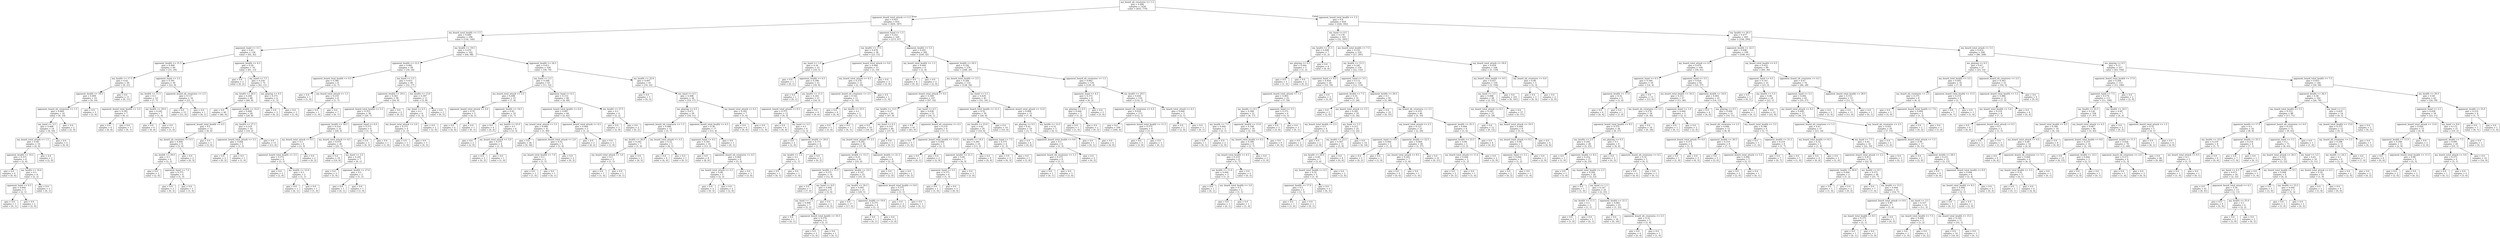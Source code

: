 digraph Tree {
node [shape=box] ;
0 [label="my_board_nb_creatures <= 1.5\ngini = 0.496\nsamples = 1434\nvalue = [655, 779]"] ;
1 [label="opponent_board_total_attack <= 5.5\ngini = 0.423\nsamples = 616\nvalue = [429, 187]"] ;
0 -> 1 [labeldistance=2.5, labelangle=45, headlabel="True"] ;
2 [label="my_board_total_health <= 1.5\ngini = 0.499\nsamples = 296\nvalue = [156, 140]"] ;
1 -> 2 ;
3 [label="opponent_hand <= 3.5\ngini = 0.43\nsamples = 134\nvalue = [92, 42]"] ;
2 -> 3 ;
4 [label="opponent_health <= 21.5\ngini = 0.499\nsamples = 60\nvalue = [31, 29]"] ;
3 -> 4 ;
5 [label="my_health <= 17.5\ngini = 0.42\nsamples = 30\nvalue = [9, 21]"] ;
4 -> 5 ;
6 [label="opponent_health <= 18.5\ngini = 0.499\nsamples = 19\nvalue = [9, 10]"] ;
5 -> 6 ;
7 [label="opponent_board_nb_creatures <= 1.5\ngini = 0.469\nsamples = 16\nvalue = [6, 10]"] ;
6 -> 7 ;
8 [label="my_hand <= 3.5\ngini = 0.408\nsamples = 14\nvalue = [4, 10]"] ;
7 -> 8 ;
9 [label="my_board_total_attack <= 1.5\ngini = 0.48\nsamples = 10\nvalue = [4, 6]"] ;
8 -> 9 ;
10 [label="opponent_health <= 10.5\ngini = 0.375\nsamples = 8\nvalue = [2, 6]"] ;
9 -> 10 ;
11 [label="gini = 0.0\nsamples = 4\nvalue = [0, 4]"] ;
10 -> 11 ;
12 [label="my_health <= 16.0\ngini = 0.5\nsamples = 4\nvalue = [2, 2]"] ;
10 -> 12 ;
13 [label="opponent_hand <= 0.5\ngini = 0.444\nsamples = 3\nvalue = [2, 1]"] ;
12 -> 13 ;
14 [label="gini = 0.0\nsamples = 1\nvalue = [0, 1]"] ;
13 -> 14 ;
15 [label="gini = 0.0\nsamples = 2\nvalue = [2, 0]"] ;
13 -> 15 ;
16 [label="gini = 0.0\nsamples = 1\nvalue = [0, 1]"] ;
12 -> 16 ;
17 [label="gini = 0.0\nsamples = 2\nvalue = [2, 0]"] ;
9 -> 17 ;
18 [label="gini = 0.0\nsamples = 4\nvalue = [0, 4]"] ;
8 -> 18 ;
19 [label="gini = 0.0\nsamples = 2\nvalue = [2, 0]"] ;
7 -> 19 ;
20 [label="gini = 0.0\nsamples = 3\nvalue = [3, 0]"] ;
6 -> 20 ;
21 [label="gini = 0.0\nsamples = 11\nvalue = [0, 11]"] ;
5 -> 21 ;
22 [label="opponent_hand <= 2.5\ngini = 0.391\nsamples = 30\nvalue = [22, 8]"] ;
4 -> 22 ;
23 [label="my_health <= 11.5\ngini = 0.5\nsamples = 14\nvalue = [7, 7]"] ;
22 -> 23 ;
24 [label="opponent_board_total_health <= 3.5\ngini = 0.245\nsamples = 7\nvalue = [6, 1]"] ;
23 -> 24 ;
25 [label="gini = 0.0\nsamples = 6\nvalue = [6, 0]"] ;
24 -> 25 ;
26 [label="gini = 0.0\nsamples = 1\nvalue = [0, 1]"] ;
24 -> 26 ;
27 [label="my_health <= 29.0\ngini = 0.245\nsamples = 7\nvalue = [1, 6]"] ;
23 -> 27 ;
28 [label="gini = 0.0\nsamples = 6\nvalue = [0, 6]"] ;
27 -> 28 ;
29 [label="gini = 0.0\nsamples = 1\nvalue = [1, 0]"] ;
27 -> 29 ;
30 [label="opponent_board_nb_creatures <= 2.5\ngini = 0.117\nsamples = 16\nvalue = [15, 1]"] ;
22 -> 30 ;
31 [label="gini = 0.0\nsamples = 15\nvalue = [15, 0]"] ;
30 -> 31 ;
32 [label="gini = 0.0\nsamples = 1\nvalue = [0, 1]"] ;
30 -> 32 ;
33 [label="opponent_health <= 4.5\ngini = 0.29\nsamples = 74\nvalue = [61, 13]"] ;
3 -> 33 ;
34 [label="gini = 0.0\nsamples = 2\nvalue = [0, 2]"] ;
33 -> 34 ;
35 [label="my_hand <= 7.5\ngini = 0.259\nsamples = 72\nvalue = [61, 11]"] ;
33 -> 35 ;
36 [label="my_health <= 26.5\ngini = 0.208\nsamples = 68\nvalue = [60, 8]"] ;
35 -> 36 ;
37 [label="gini = 0.0\nsamples = 40\nvalue = [40, 0]"] ;
36 -> 37 ;
38 [label="opponent_health <= 22.0\ngini = 0.408\nsamples = 28\nvalue = [20, 8]"] ;
36 -> 38 ;
39 [label="opponent_board_total_health <= 4.5\ngini = 0.5\nsamples = 12\nvalue = [6, 6]"] ;
38 -> 39 ;
40 [label="my_board_nb_creatures <= 0.5\ngini = 0.444\nsamples = 9\nvalue = [3, 6]"] ;
39 -> 40 ;
41 [label="my_health <= 29.0\ngini = 0.5\nsamples = 6\nvalue = [3, 3]"] ;
40 -> 41 ;
42 [label="gini = 0.0\nsamples = 2\nvalue = [2, 0]"] ;
41 -> 42 ;
43 [label="opponent_hand <= 7.5\ngini = 0.375\nsamples = 4\nvalue = [1, 3]"] ;
41 -> 43 ;
44 [label="gini = 0.0\nsamples = 3\nvalue = [0, 3]"] ;
43 -> 44 ;
45 [label="gini = 0.0\nsamples = 1\nvalue = [1, 0]"] ;
43 -> 45 ;
46 [label="gini = 0.0\nsamples = 3\nvalue = [0, 3]"] ;
40 -> 46 ;
47 [label="gini = 0.0\nsamples = 3\nvalue = [3, 0]"] ;
39 -> 47 ;
48 [label="my_health <= 27.5\ngini = 0.219\nsamples = 16\nvalue = [14, 2]"] ;
38 -> 48 ;
49 [label="opponent_board_total_attack <= 3.5\ngini = 0.444\nsamples = 3\nvalue = [1, 2]"] ;
48 -> 49 ;
50 [label="gini = 0.0\nsamples = 2\nvalue = [0, 2]"] ;
49 -> 50 ;
51 [label="gini = 0.0\nsamples = 1\nvalue = [1, 0]"] ;
49 -> 51 ;
52 [label="gini = 0.0\nsamples = 13\nvalue = [13, 0]"] ;
48 -> 52 ;
53 [label="me_playing <= 0.5\ngini = 0.375\nsamples = 4\nvalue = [1, 3]"] ;
35 -> 53 ;
54 [label="gini = 0.0\nsamples = 3\nvalue = [0, 3]"] ;
53 -> 54 ;
55 [label="gini = 0.0\nsamples = 1\nvalue = [1, 0]"] ;
53 -> 55 ;
56 [label="my_health <= 19.5\ngini = 0.478\nsamples = 162\nvalue = [64, 98]"] ;
2 -> 56 ;
57 [label="opponent_health <= 12.5\ngini = 0.485\nsamples = 58\nvalue = [34, 24]"] ;
56 -> 57 ;
58 [label="opponent_board_total_health <= 0.5\ngini = 0.346\nsamples = 9\nvalue = [2, 7]"] ;
57 -> 58 ;
59 [label="gini = 0.0\nsamples = 1\nvalue = [1, 0]"] ;
58 -> 59 ;
60 [label="my_board_total_attack <= 1.5\ngini = 0.219\nsamples = 8\nvalue = [1, 7]"] ;
58 -> 60 ;
61 [label="gini = 0.0\nsamples = 1\nvalue = [1, 0]"] ;
60 -> 61 ;
62 [label="gini = 0.0\nsamples = 7\nvalue = [0, 7]"] ;
60 -> 62 ;
63 [label="my_hand <= 5.5\ngini = 0.453\nsamples = 49\nvalue = [32, 17]"] ;
57 -> 63 ;
64 [label="opponent_health <= 29.5\ngini = 0.361\nsamples = 38\nvalue = [29, 9]"] ;
63 -> 64 ;
65 [label="opponent_board_total_health <= 5.5\ngini = 0.313\nsamples = 36\nvalue = [29, 7]"] ;
64 -> 65 ;
66 [label="opponent_health <= 18.5\ngini = 0.219\nsamples = 32\nvalue = [28, 4]"] ;
65 -> 66 ;
67 [label="my_board_total_attack <= 4.5\ngini = 0.5\nsamples = 6\nvalue = [3, 3]"] ;
66 -> 67 ;
68 [label="opponent_board_total_health <= 2.5\ngini = 0.375\nsamples = 4\nvalue = [3, 1]"] ;
67 -> 68 ;
69 [label="gini = 0.0\nsamples = 2\nvalue = [2, 0]"] ;
68 -> 69 ;
70 [label="my_health <= 12.0\ngini = 0.5\nsamples = 2\nvalue = [1, 1]"] ;
68 -> 70 ;
71 [label="gini = 0.0\nsamples = 1\nvalue = [0, 1]"] ;
70 -> 71 ;
72 [label="gini = 0.0\nsamples = 1\nvalue = [1, 0]"] ;
70 -> 72 ;
73 [label="gini = 0.0\nsamples = 2\nvalue = [0, 2]"] ;
67 -> 73 ;
74 [label="my_board_total_attack <= 4.5\ngini = 0.074\nsamples = 26\nvalue = [25, 1]"] ;
66 -> 74 ;
75 [label="gini = 0.0\nsamples = 19\nvalue = [19, 0]"] ;
74 -> 75 ;
76 [label="my_hand <= 3.5\ngini = 0.245\nsamples = 7\nvalue = [6, 1]"] ;
74 -> 76 ;
77 [label="gini = 0.0\nsamples = 5\nvalue = [5, 0]"] ;
76 -> 77 ;
78 [label="opponent_health <= 27.0\ngini = 0.5\nsamples = 2\nvalue = [1, 1]"] ;
76 -> 78 ;
79 [label="gini = 0.0\nsamples = 1\nvalue = [0, 1]"] ;
78 -> 79 ;
80 [label="gini = 0.0\nsamples = 1\nvalue = [1, 0]"] ;
78 -> 80 ;
81 [label="opponent_hand <= 6.0\ngini = 0.375\nsamples = 4\nvalue = [1, 3]"] ;
65 -> 81 ;
82 [label="gini = 0.0\nsamples = 3\nvalue = [0, 3]"] ;
81 -> 82 ;
83 [label="gini = 0.0\nsamples = 1\nvalue = [1, 0]"] ;
81 -> 83 ;
84 [label="gini = 0.0\nsamples = 2\nvalue = [0, 2]"] ;
64 -> 84 ;
85 [label="my_health <= 13.0\ngini = 0.397\nsamples = 11\nvalue = [3, 8]"] ;
63 -> 85 ;
86 [label="my_hand <= 6.5\ngini = 0.5\nsamples = 6\nvalue = [3, 3]"] ;
85 -> 86 ;
87 [label="my_board_total_attack <= 2.0\ngini = 0.375\nsamples = 4\nvalue = [1, 3]"] ;
86 -> 87 ;
88 [label="gini = 0.0\nsamples = 1\nvalue = [1, 0]"] ;
87 -> 88 ;
89 [label="gini = 0.0\nsamples = 3\nvalue = [0, 3]"] ;
87 -> 89 ;
90 [label="gini = 0.0\nsamples = 2\nvalue = [2, 0]"] ;
86 -> 90 ;
91 [label="gini = 0.0\nsamples = 5\nvalue = [0, 5]"] ;
85 -> 91 ;
92 [label="opponent_health <= 24.5\ngini = 0.411\nsamples = 104\nvalue = [30, 74]"] ;
56 -> 92 ;
93 [label="my_hand <= 2.5\ngini = 0.288\nsamples = 63\nvalue = [11, 52]"] ;
92 -> 93 ;
94 [label="my_board_total_attack <= 2.5\ngini = 0.498\nsamples = 15\nvalue = [7, 8]"] ;
93 -> 94 ;
95 [label="opponent_board_total_attack <= 4.0\ngini = 0.32\nsamples = 5\nvalue = [4, 1]"] ;
94 -> 95 ;
96 [label="gini = 0.0\nsamples = 4\nvalue = [4, 0]"] ;
95 -> 96 ;
97 [label="gini = 0.0\nsamples = 1\nvalue = [0, 1]"] ;
95 -> 97 ;
98 [label="opponent_health <= 14.5\ngini = 0.42\nsamples = 10\nvalue = [3, 7]"] ;
94 -> 98 ;
99 [label="gini = 0.0\nsamples = 4\nvalue = [0, 4]"] ;
98 -> 99 ;
100 [label="my_health <= 25.0\ngini = 0.5\nsamples = 6\nvalue = [3, 3]"] ;
98 -> 100 ;
101 [label="gini = 0.0\nsamples = 2\nvalue = [2, 0]"] ;
100 -> 101 ;
102 [label="my_board_total_attack <= 5.0\ngini = 0.375\nsamples = 4\nvalue = [1, 3]"] ;
100 -> 102 ;
103 [label="gini = 0.0\nsamples = 3\nvalue = [0, 3]"] ;
102 -> 103 ;
104 [label="gini = 0.0\nsamples = 1\nvalue = [1, 0]"] ;
102 -> 104 ;
105 [label="opponent_hand <= 6.5\ngini = 0.153\nsamples = 48\nvalue = [4, 44]"] ;
93 -> 105 ;
106 [label="opponent_board_total_health <= 6.0\ngini = 0.087\nsamples = 44\nvalue = [2, 42]"] ;
105 -> 106 ;
107 [label="my_board_total_attack <= 5.5\ngini = 0.048\nsamples = 41\nvalue = [1, 40]"] ;
106 -> 107 ;
108 [label="gini = 0.0\nsamples = 36\nvalue = [0, 36]"] ;
107 -> 108 ;
109 [label="opponent_board_total_attack <= 2.0\ngini = 0.32\nsamples = 5\nvalue = [1, 4]"] ;
107 -> 109 ;
110 [label="my_board_total_health <= 7.0\ngini = 0.5\nsamples = 2\nvalue = [1, 1]"] ;
109 -> 110 ;
111 [label="gini = 0.0\nsamples = 1\nvalue = [1, 0]"] ;
110 -> 111 ;
112 [label="gini = 0.0\nsamples = 1\nvalue = [0, 1]"] ;
110 -> 112 ;
113 [label="gini = 0.0\nsamples = 3\nvalue = [0, 3]"] ;
109 -> 113 ;
114 [label="opponent_board_total_attack <= 4.5\ngini = 0.444\nsamples = 3\nvalue = [1, 2]"] ;
106 -> 114 ;
115 [label="gini = 0.0\nsamples = 2\nvalue = [0, 2]"] ;
114 -> 115 ;
116 [label="gini = 0.0\nsamples = 1\nvalue = [1, 0]"] ;
114 -> 116 ;
117 [label="my_health <= 27.5\ngini = 0.5\nsamples = 4\nvalue = [2, 2]"] ;
105 -> 117 ;
118 [label="gini = 0.0\nsamples = 2\nvalue = [2, 0]"] ;
117 -> 118 ;
119 [label="gini = 0.0\nsamples = 2\nvalue = [0, 2]"] ;
117 -> 119 ;
120 [label="my_health <= 22.0\ngini = 0.497\nsamples = 41\nvalue = [19, 22]"] ;
92 -> 120 ;
121 [label="gini = 0.0\nsamples = 5\nvalue = [0, 5]"] ;
120 -> 121 ;
122 [label="my_hand <= 6.5\ngini = 0.498\nsamples = 36\nvalue = [19, 17]"] ;
120 -> 122 ;
123 [label="me_playing <= 0.5\ngini = 0.471\nsamples = 29\nvalue = [18, 11]"] ;
122 -> 123 ;
124 [label="opponent_board_nb_creatures <= 1.5\ngini = 0.486\nsamples = 12\nvalue = [5, 7]"] ;
123 -> 124 ;
125 [label="my_health <= 26.0\ngini = 0.245\nsamples = 7\nvalue = [1, 6]"] ;
124 -> 125 ;
126 [label="my_board_total_attack <= 5.0\ngini = 0.5\nsamples = 2\nvalue = [1, 1]"] ;
125 -> 126 ;
127 [label="gini = 0.0\nsamples = 1\nvalue = [1, 0]"] ;
126 -> 127 ;
128 [label="gini = 0.0\nsamples = 1\nvalue = [0, 1]"] ;
126 -> 128 ;
129 [label="gini = 0.0\nsamples = 5\nvalue = [0, 5]"] ;
125 -> 129 ;
130 [label="my_board_total_attack <= 3.5\ngini = 0.32\nsamples = 5\nvalue = [4, 1]"] ;
124 -> 130 ;
131 [label="gini = 0.0\nsamples = 4\nvalue = [4, 0]"] ;
130 -> 131 ;
132 [label="gini = 0.0\nsamples = 1\nvalue = [0, 1]"] ;
130 -> 132 ;
133 [label="opponent_board_total_health <= 6.5\ngini = 0.36\nsamples = 17\nvalue = [13, 4]"] ;
123 -> 133 ;
134 [label="opponent_hand <= 4.5\ngini = 0.305\nsamples = 16\nvalue = [13, 3]"] ;
133 -> 134 ;
135 [label="gini = 0.0\nsamples = 8\nvalue = [8, 0]"] ;
134 -> 135 ;
136 [label="opponent_board_nb_creatures <= 0.5\ngini = 0.469\nsamples = 8\nvalue = [5, 3]"] ;
134 -> 136 ;
137 [label="my_board_total_attack <= 3.5\ngini = 0.48\nsamples = 5\nvalue = [2, 3]"] ;
136 -> 137 ;
138 [label="gini = 0.0\nsamples = 3\nvalue = [0, 3]"] ;
137 -> 138 ;
139 [label="gini = 0.0\nsamples = 2\nvalue = [2, 0]"] ;
137 -> 139 ;
140 [label="gini = 0.0\nsamples = 3\nvalue = [3, 0]"] ;
136 -> 140 ;
141 [label="gini = 0.0\nsamples = 1\nvalue = [0, 1]"] ;
133 -> 141 ;
142 [label="my_board_total_attack <= 6.5\ngini = 0.245\nsamples = 7\nvalue = [1, 6]"] ;
122 -> 142 ;
143 [label="gini = 0.0\nsamples = 6\nvalue = [0, 6]"] ;
142 -> 143 ;
144 [label="gini = 0.0\nsamples = 1\nvalue = [1, 0]"] ;
142 -> 144 ;
145 [label="opponent_hand <= 1.5\ngini = 0.251\nsamples = 320\nvalue = [273, 47]"] ;
1 -> 145 ;
146 [label="my_health <= 17.5\ngini = 0.478\nsamples = 38\nvalue = [23, 15]"] ;
145 -> 146 ;
147 [label="my_hand <= 1.0\ngini = 0.34\nsamples = 23\nvalue = [18, 5]"] ;
146 -> 147 ;
148 [label="gini = 0.0\nsamples = 1\nvalue = [0, 1]"] ;
147 -> 148 ;
149 [label="opponent_health <= 6.5\ngini = 0.298\nsamples = 22\nvalue = [18, 4]"] ;
147 -> 149 ;
150 [label="gini = 0.0\nsamples = 1\nvalue = [0, 1]"] ;
149 -> 150 ;
151 [label="my_health <= 11.5\ngini = 0.245\nsamples = 21\nvalue = [18, 3]"] ;
149 -> 151 ;
152 [label="opponent_board_total_attack <= 9.5\ngini = 0.375\nsamples = 12\nvalue = [9, 3]"] ;
151 -> 152 ;
153 [label="gini = 0.0\nsamples = 6\nvalue = [6, 0]"] ;
152 -> 153 ;
154 [label="my_hand <= 3.5\ngini = 0.5\nsamples = 6\nvalue = [3, 3]"] ;
152 -> 154 ;
155 [label="gini = 0.0\nsamples = 2\nvalue = [2, 0]"] ;
154 -> 155 ;
156 [label="opponent_health <= 20.0\ngini = 0.375\nsamples = 4\nvalue = [1, 3]"] ;
154 -> 156 ;
157 [label="my_health <= 1.5\ngini = 0.5\nsamples = 2\nvalue = [1, 1]"] ;
156 -> 157 ;
158 [label="gini = 0.0\nsamples = 1\nvalue = [0, 1]"] ;
157 -> 158 ;
159 [label="gini = 0.0\nsamples = 1\nvalue = [1, 0]"] ;
157 -> 159 ;
160 [label="gini = 0.0\nsamples = 2\nvalue = [0, 2]"] ;
156 -> 160 ;
161 [label="gini = 0.0\nsamples = 9\nvalue = [9, 0]"] ;
151 -> 161 ;
162 [label="opponent_board_total_attack <= 9.0\ngini = 0.444\nsamples = 15\nvalue = [5, 10]"] ;
146 -> 162 ;
163 [label="my_board_total_attack <= 4.5\ngini = 0.278\nsamples = 12\nvalue = [2, 10]"] ;
162 -> 163 ;
164 [label="opponent_board_nb_creatures <= 3.5\ngini = 0.165\nsamples = 11\nvalue = [1, 10]"] ;
163 -> 164 ;
165 [label="gini = 0.0\nsamples = 9\nvalue = [0, 9]"] ;
164 -> 165 ;
166 [label="my_health <= 23.5\ngini = 0.5\nsamples = 2\nvalue = [1, 1]"] ;
164 -> 166 ;
167 [label="gini = 0.0\nsamples = 1\nvalue = [1, 0]"] ;
166 -> 167 ;
168 [label="gini = 0.0\nsamples = 1\nvalue = [0, 1]"] ;
166 -> 168 ;
169 [label="gini = 0.0\nsamples = 1\nvalue = [1, 0]"] ;
163 -> 169 ;
170 [label="gini = 0.0\nsamples = 3\nvalue = [3, 0]"] ;
162 -> 170 ;
171 [label="opponent_health <= 5.5\ngini = 0.201\nsamples = 282\nvalue = [250, 32]"] ;
145 -> 171 ;
172 [label="my_board_total_health <= 1.5\ngini = 0.444\nsamples = 6\nvalue = [2, 4]"] ;
171 -> 172 ;
173 [label="gini = 0.0\nsamples = 4\nvalue = [0, 4]"] ;
172 -> 173 ;
174 [label="gini = 0.0\nsamples = 2\nvalue = [2, 0]"] ;
172 -> 174 ;
175 [label="opponent_health <= 24.5\ngini = 0.182\nsamples = 276\nvalue = [248, 28]"] ;
171 -> 175 ;
176 [label="my_board_total_health <= 2.5\ngini = 0.266\nsamples = 152\nvalue = [128, 24]"] ;
175 -> 176 ;
177 [label="opponent_board_total_attack <= 9.5\ngini = 0.169\nsamples = 107\nvalue = [97, 10]"] ;
176 -> 177 ;
178 [label="my_health <= 13.5\ngini = 0.27\nsamples = 56\nvalue = [47, 9]"] ;
177 -> 178 ;
179 [label="gini = 0.0\nsamples = 10\nvalue = [10, 0]"] ;
178 -> 179 ;
180 [label="my_hand <= 6.5\ngini = 0.315\nsamples = 46\nvalue = [37, 9]"] ;
178 -> 180 ;
181 [label="my_board_total_attack <= 2.5\ngini = 0.292\nsamples = 45\nvalue = [37, 8]"] ;
180 -> 181 ;
182 [label="opponent_health <= 15.5\ngini = 0.25\nsamples = 41\nvalue = [35, 6]"] ;
181 -> 182 ;
183 [label="opponent_health <= 11.5\ngini = 0.375\nsamples = 16\nvalue = [12, 4]"] ;
182 -> 183 ;
184 [label="gini = 0.0\nsamples = 7\nvalue = [7, 0]"] ;
183 -> 184 ;
185 [label="my_hand <= 4.0\ngini = 0.494\nsamples = 9\nvalue = [5, 4]"] ;
183 -> 185 ;
186 [label="my_hand <= 1.5\ngini = 0.408\nsamples = 7\nvalue = [5, 2]"] ;
185 -> 186 ;
187 [label="gini = 0.0\nsamples = 1\nvalue = [0, 1]"] ;
186 -> 187 ;
188 [label="opponent_board_total_health <= 10.5\ngini = 0.278\nsamples = 6\nvalue = [5, 1]"] ;
186 -> 188 ;
189 [label="gini = 0.0\nsamples = 5\nvalue = [5, 0]"] ;
188 -> 189 ;
190 [label="gini = 0.0\nsamples = 1\nvalue = [0, 1]"] ;
188 -> 190 ;
191 [label="gini = 0.0\nsamples = 2\nvalue = [0, 2]"] ;
185 -> 191 ;
192 [label="opponent_health <= 23.5\ngini = 0.147\nsamples = 25\nvalue = [23, 2]"] ;
182 -> 192 ;
193 [label="my_health <= 24.5\ngini = 0.091\nsamples = 21\nvalue = [20, 1]"] ;
192 -> 193 ;
194 [label="gini = 0.0\nsamples = 17\nvalue = [17, 0]"] ;
193 -> 194 ;
195 [label="opponent_health <= 19.0\ngini = 0.375\nsamples = 4\nvalue = [3, 1]"] ;
193 -> 195 ;
196 [label="gini = 0.0\nsamples = 1\nvalue = [0, 1]"] ;
195 -> 196 ;
197 [label="gini = 0.0\nsamples = 3\nvalue = [3, 0]"] ;
195 -> 197 ;
198 [label="opponent_board_total_health <= 8.0\ngini = 0.375\nsamples = 4\nvalue = [3, 1]"] ;
192 -> 198 ;
199 [label="gini = 0.0\nsamples = 3\nvalue = [3, 0]"] ;
198 -> 199 ;
200 [label="gini = 0.0\nsamples = 1\nvalue = [0, 1]"] ;
198 -> 200 ;
201 [label="opponent_health <= 21.5\ngini = 0.5\nsamples = 4\nvalue = [2, 2]"] ;
181 -> 201 ;
202 [label="gini = 0.0\nsamples = 2\nvalue = [2, 0]"] ;
201 -> 202 ;
203 [label="gini = 0.0\nsamples = 2\nvalue = [0, 2]"] ;
201 -> 203 ;
204 [label="gini = 0.0\nsamples = 1\nvalue = [0, 1]"] ;
180 -> 204 ;
205 [label="my_hand <= 6.5\ngini = 0.038\nsamples = 51\nvalue = [50, 1]"] ;
177 -> 205 ;
206 [label="gini = 0.0\nsamples = 43\nvalue = [43, 0]"] ;
205 -> 206 ;
207 [label="opponent_board_nb_creatures <= 4.5\ngini = 0.219\nsamples = 8\nvalue = [7, 1]"] ;
205 -> 207 ;
208 [label="gini = 0.0\nsamples = 5\nvalue = [5, 0]"] ;
207 -> 208 ;
209 [label="opponent_board_total_health <= 13.0\ngini = 0.444\nsamples = 3\nvalue = [2, 1]"] ;
207 -> 209 ;
210 [label="gini = 0.0\nsamples = 1\nvalue = [0, 1]"] ;
209 -> 210 ;
211 [label="gini = 0.0\nsamples = 2\nvalue = [2, 0]"] ;
209 -> 211 ;
212 [label="my_hand <= 5.5\ngini = 0.429\nsamples = 45\nvalue = [31, 14]"] ;
176 -> 212 ;
213 [label="opponent_board_total_health <= 12.5\ngini = 0.32\nsamples = 30\nvalue = [24, 6]"] ;
212 -> 213 ;
214 [label="my_health <= 23.0\ngini = 0.42\nsamples = 20\nvalue = [14, 6]"] ;
213 -> 214 ;
215 [label="my_health <= 14.5\ngini = 0.305\nsamples = 16\nvalue = [13, 3]"] ;
214 -> 215 ;
216 [label="opponent_health <= 21.5\ngini = 0.49\nsamples = 7\nvalue = [4, 3]"] ;
215 -> 216 ;
217 [label="opponent_hand <= 2.5\ngini = 0.375\nsamples = 4\nvalue = [1, 3]"] ;
216 -> 217 ;
218 [label="gini = 0.0\nsamples = 1\nvalue = [1, 0]"] ;
217 -> 218 ;
219 [label="gini = 0.0\nsamples = 3\nvalue = [0, 3]"] ;
217 -> 219 ;
220 [label="gini = 0.0\nsamples = 3\nvalue = [3, 0]"] ;
216 -> 220 ;
221 [label="gini = 0.0\nsamples = 9\nvalue = [9, 0]"] ;
215 -> 221 ;
222 [label="opponent_hand <= 7.5\ngini = 0.375\nsamples = 4\nvalue = [1, 3]"] ;
214 -> 222 ;
223 [label="gini = 0.0\nsamples = 3\nvalue = [0, 3]"] ;
222 -> 223 ;
224 [label="gini = 0.0\nsamples = 1\nvalue = [1, 0]"] ;
222 -> 224 ;
225 [label="gini = 0.0\nsamples = 10\nvalue = [10, 0]"] ;
213 -> 225 ;
226 [label="opponent_board_total_attack <= 12.0\ngini = 0.498\nsamples = 15\nvalue = [7, 8]"] ;
212 -> 226 ;
227 [label="me_playing <= 0.5\ngini = 0.42\nsamples = 10\nvalue = [3, 7]"] ;
226 -> 227 ;
228 [label="gini = 0.0\nsamples = 4\nvalue = [0, 4]"] ;
227 -> 228 ;
229 [label="opponent_board_total_health <= 9.0\ngini = 0.5\nsamples = 6\nvalue = [3, 3]"] ;
227 -> 229 ;
230 [label="opponent_board_nb_creatures <= 1.5\ngini = 0.375\nsamples = 4\nvalue = [3, 1]"] ;
229 -> 230 ;
231 [label="gini = 0.0\nsamples = 1\nvalue = [0, 1]"] ;
230 -> 231 ;
232 [label="gini = 0.0\nsamples = 3\nvalue = [3, 0]"] ;
230 -> 232 ;
233 [label="gini = 0.0\nsamples = 2\nvalue = [0, 2]"] ;
229 -> 233 ;
234 [label="my_health <= 13.5\ngini = 0.32\nsamples = 5\nvalue = [4, 1]"] ;
226 -> 234 ;
235 [label="gini = 0.0\nsamples = 1\nvalue = [0, 1]"] ;
234 -> 235 ;
236 [label="gini = 0.0\nsamples = 4\nvalue = [4, 0]"] ;
234 -> 236 ;
237 [label="opponent_board_nb_creatures <= 1.5\ngini = 0.062\nsamples = 124\nvalue = [120, 4]"] ;
175 -> 237 ;
238 [label="opponent_hand <= 4.5\ngini = 0.375\nsamples = 8\nvalue = [6, 2]"] ;
237 -> 238 ;
239 [label="me_playing <= 0.5\ngini = 0.444\nsamples = 3\nvalue = [1, 2]"] ;
238 -> 239 ;
240 [label="gini = 0.0\nsamples = 1\nvalue = [1, 0]"] ;
239 -> 240 ;
241 [label="gini = 0.0\nsamples = 2\nvalue = [0, 2]"] ;
239 -> 241 ;
242 [label="gini = 0.0\nsamples = 5\nvalue = [5, 0]"] ;
238 -> 242 ;
243 [label="my_health <= 29.5\ngini = 0.034\nsamples = 116\nvalue = [114, 2]"] ;
237 -> 243 ;
244 [label="opponent_board_nb_creatures <= 6.5\ngini = 0.018\nsamples = 113\nvalue = [112, 1]"] ;
243 -> 244 ;
245 [label="gini = 0.0\nsamples = 109\nvalue = [109, 0]"] ;
244 -> 245 ;
246 [label="opponent_board_total_health <= 11.5\ngini = 0.375\nsamples = 4\nvalue = [3, 1]"] ;
244 -> 246 ;
247 [label="gini = 0.0\nsamples = 3\nvalue = [3, 0]"] ;
246 -> 247 ;
248 [label="gini = 0.0\nsamples = 1\nvalue = [0, 1]"] ;
246 -> 248 ;
249 [label="my_board_total_attack <= 4.5\ngini = 0.444\nsamples = 3\nvalue = [2, 1]"] ;
243 -> 249 ;
250 [label="gini = 0.0\nsamples = 2\nvalue = [2, 0]"] ;
249 -> 250 ;
251 [label="gini = 0.0\nsamples = 1\nvalue = [0, 1]"] ;
249 -> 251 ;
252 [label="opponent_board_total_health <= 1.5\ngini = 0.4\nsamples = 818\nvalue = [226, 592]"] ;
0 -> 252 [labeldistance=2.5, labelangle=-45, headlabel="False"] ;
253 [label="my_hand <= 0.5\ngini = 0.178\nsamples = 325\nvalue = [32, 293]"] ;
252 -> 253 ;
254 [label="my_health <= 21.5\ngini = 0.408\nsamples = 7\nvalue = [5, 2]"] ;
253 -> 254 ;
255 [label="me_playing <= 0.5\ngini = 0.444\nsamples = 3\nvalue = [1, 2]"] ;
254 -> 255 ;
256 [label="gini = 0.0\nsamples = 1\nvalue = [1, 0]"] ;
255 -> 256 ;
257 [label="gini = 0.0\nsamples = 2\nvalue = [0, 2]"] ;
255 -> 257 ;
258 [label="gini = 0.0\nsamples = 4\nvalue = [4, 0]"] ;
254 -> 258 ;
259 [label="my_board_total_health <= 7.5\ngini = 0.155\nsamples = 318\nvalue = [27, 291]"] ;
253 -> 259 ;
260 [label="my_health <= 15.5\ngini = 0.245\nsamples = 154\nvalue = [22, 132]"] ;
259 -> 260 ;
261 [label="opponent_hand <= 4.5\ngini = 0.459\nsamples = 28\nvalue = [10, 18]"] ;
260 -> 261 ;
262 [label="opponent_board_total_attack <= 1.5\ngini = 0.403\nsamples = 25\nvalue = [7, 18]"] ;
261 -> 262 ;
263 [label="my_health <= 8.5\ngini = 0.308\nsamples = 21\nvalue = [4, 17]"] ;
262 -> 263 ;
264 [label="my_health <= 7.5\ngini = 0.444\nsamples = 3\nvalue = [2, 1]"] ;
263 -> 264 ;
265 [label="gini = 0.0\nsamples = 1\nvalue = [0, 1]"] ;
264 -> 265 ;
266 [label="gini = 0.0\nsamples = 2\nvalue = [2, 0]"] ;
264 -> 266 ;
267 [label="opponent_health <= 15.0\ngini = 0.198\nsamples = 18\nvalue = [2, 16]"] ;
263 -> 267 ;
268 [label="my_board_total_health <= 6.5\ngini = 0.346\nsamples = 9\nvalue = [2, 7]"] ;
267 -> 268 ;
269 [label="my_board_total_health <= 4.5\ngini = 0.219\nsamples = 8\nvalue = [1, 7]"] ;
268 -> 269 ;
270 [label="my_health <= 11.0\ngini = 0.444\nsamples = 3\nvalue = [1, 2]"] ;
269 -> 270 ;
271 [label="gini = 0.0\nsamples = 1\nvalue = [0, 1]"] ;
270 -> 271 ;
272 [label="my_board_total_health <= 3.0\ngini = 0.5\nsamples = 2\nvalue = [1, 1]"] ;
270 -> 272 ;
273 [label="gini = 0.0\nsamples = 1\nvalue = [0, 1]"] ;
272 -> 273 ;
274 [label="gini = 0.0\nsamples = 1\nvalue = [1, 0]"] ;
272 -> 274 ;
275 [label="gini = 0.0\nsamples = 5\nvalue = [0, 5]"] ;
269 -> 275 ;
276 [label="gini = 0.0\nsamples = 1\nvalue = [1, 0]"] ;
268 -> 276 ;
277 [label="gini = 0.0\nsamples = 9\nvalue = [0, 9]"] ;
267 -> 277 ;
278 [label="opponent_hand <= 3.5\ngini = 0.375\nsamples = 4\nvalue = [3, 1]"] ;
262 -> 278 ;
279 [label="gini = 0.0\nsamples = 3\nvalue = [3, 0]"] ;
278 -> 279 ;
280 [label="gini = 0.0\nsamples = 1\nvalue = [0, 1]"] ;
278 -> 280 ;
281 [label="gini = 0.0\nsamples = 3\nvalue = [3, 0]"] ;
261 -> 281 ;
282 [label="opponent_hand <= 3.5\ngini = 0.172\nsamples = 126\nvalue = [12, 114]"] ;
260 -> 282 ;
283 [label="opponent_health <= 7.5\ngini = 0.35\nsamples = 31\nvalue = [7, 24]"] ;
282 -> 283 ;
284 [label="gini = 0.0\nsamples = 2\nvalue = [2, 0]"] ;
283 -> 284 ;
285 [label="my_board_total_attack <= 3.5\ngini = 0.285\nsamples = 29\nvalue = [5, 24]"] ;
283 -> 285 ;
286 [label="my_board_total_health <= 2.5\ngini = 0.5\nsamples = 4\nvalue = [2, 2]"] ;
285 -> 286 ;
287 [label="gini = 0.0\nsamples = 2\nvalue = [0, 2]"] ;
286 -> 287 ;
288 [label="gini = 0.0\nsamples = 2\nvalue = [2, 0]"] ;
286 -> 288 ;
289 [label="my_hand <= 2.5\ngini = 0.211\nsamples = 25\nvalue = [3, 22]"] ;
285 -> 289 ;
290 [label="my_health <= 22.5\ngini = 0.397\nsamples = 11\nvalue = [3, 8]"] ;
289 -> 290 ;
291 [label="my_health <= 20.0\ngini = 0.49\nsamples = 7\nvalue = [3, 4]"] ;
290 -> 291 ;
292 [label="my_board_total_health <= 4.5\ngini = 0.32\nsamples = 5\nvalue = [1, 4]"] ;
291 -> 292 ;
293 [label="opponent_health <= 17.0\ngini = 0.5\nsamples = 2\nvalue = [1, 1]"] ;
292 -> 293 ;
294 [label="gini = 0.0\nsamples = 1\nvalue = [1, 0]"] ;
293 -> 294 ;
295 [label="gini = 0.0\nsamples = 1\nvalue = [0, 1]"] ;
293 -> 295 ;
296 [label="gini = 0.0\nsamples = 3\nvalue = [0, 3]"] ;
292 -> 296 ;
297 [label="gini = 0.0\nsamples = 2\nvalue = [2, 0]"] ;
291 -> 297 ;
298 [label="gini = 0.0\nsamples = 4\nvalue = [0, 4]"] ;
290 -> 298 ;
299 [label="gini = 0.0\nsamples = 14\nvalue = [0, 14]"] ;
289 -> 299 ;
300 [label="opponent_health <= 20.5\ngini = 0.1\nsamples = 95\nvalue = [5, 90]"] ;
282 -> 300 ;
301 [label="gini = 0.0\nsamples = 55\nvalue = [0, 55]"] ;
300 -> 301 ;
302 [label="my_board_nb_creatures <= 3.5\ngini = 0.219\nsamples = 40\nvalue = [5, 35]"] ;
300 -> 302 ;
303 [label="my_board_total_attack <= 2.5\ngini = 0.121\nsamples = 31\nvalue = [2, 29]"] ;
302 -> 303 ;
304 [label="opponent_hand <= 6.0\ngini = 0.444\nsamples = 3\nvalue = [1, 2]"] ;
303 -> 304 ;
305 [label="gini = 0.0\nsamples = 2\nvalue = [0, 2]"] ;
304 -> 305 ;
306 [label="gini = 0.0\nsamples = 1\nvalue = [1, 0]"] ;
304 -> 306 ;
307 [label="opponent_health <= 22.5\ngini = 0.069\nsamples = 28\nvalue = [1, 27]"] ;
303 -> 307 ;
308 [label="my_board_total_attack <= 8.5\ngini = 0.245\nsamples = 7\nvalue = [1, 6]"] ;
307 -> 308 ;
309 [label="gini = 0.0\nsamples = 6\nvalue = [0, 6]"] ;
308 -> 309 ;
310 [label="gini = 0.0\nsamples = 1\nvalue = [1, 0]"] ;
308 -> 310 ;
311 [label="gini = 0.0\nsamples = 21\nvalue = [0, 21]"] ;
307 -> 311 ;
312 [label="opponent_health <= 25.5\ngini = 0.444\nsamples = 9\nvalue = [3, 6]"] ;
302 -> 312 ;
313 [label="opponent_health <= 23.5\ngini = 0.48\nsamples = 5\nvalue = [3, 2]"] ;
312 -> 313 ;
314 [label="my_board_total_attack <= 11.0\ngini = 0.444\nsamples = 3\nvalue = [1, 2]"] ;
313 -> 314 ;
315 [label="gini = 0.0\nsamples = 2\nvalue = [0, 2]"] ;
314 -> 315 ;
316 [label="gini = 0.0\nsamples = 1\nvalue = [1, 0]"] ;
314 -> 316 ;
317 [label="gini = 0.0\nsamples = 2\nvalue = [2, 0]"] ;
313 -> 317 ;
318 [label="gini = 0.0\nsamples = 4\nvalue = [0, 4]"] ;
312 -> 318 ;
319 [label="my_board_total_attack <= 18.0\ngini = 0.059\nsamples = 164\nvalue = [5, 159]"] ;
259 -> 319 ;
320 [label="my_board_total_health <= 9.5\ngini = 0.037\nsamples = 159\nvalue = [3, 156]"] ;
319 -> 320 ;
321 [label="my_hand <= 3.5\ngini = 0.098\nsamples = 58\nvalue = [3, 55]"] ;
320 -> 321 ;
322 [label="my_board_total_attack <= 8.5\ngini = 0.245\nsamples = 21\nvalue = [3, 18]"] ;
321 -> 322 ;
323 [label="gini = 0.0\nsamples = 12\nvalue = [0, 12]"] ;
322 -> 323 ;
324 [label="my_board_total_attack <= 10.5\ngini = 0.444\nsamples = 9\nvalue = [3, 6]"] ;
322 -> 324 ;
325 [label="my_board_total_attack <= 9.5\ngini = 0.48\nsamples = 5\nvalue = [3, 2]"] ;
324 -> 325 ;
326 [label="opponent_hand <= 5.5\ngini = 0.444\nsamples = 3\nvalue = [1, 2]"] ;
325 -> 326 ;
327 [label="gini = 0.0\nsamples = 2\nvalue = [0, 2]"] ;
326 -> 327 ;
328 [label="gini = 0.0\nsamples = 1\nvalue = [1, 0]"] ;
326 -> 328 ;
329 [label="gini = 0.0\nsamples = 2\nvalue = [2, 0]"] ;
325 -> 329 ;
330 [label="gini = 0.0\nsamples = 4\nvalue = [0, 4]"] ;
324 -> 330 ;
331 [label="gini = 0.0\nsamples = 37\nvalue = [0, 37]"] ;
321 -> 331 ;
332 [label="gini = 0.0\nsamples = 101\nvalue = [0, 101]"] ;
320 -> 332 ;
333 [label="my_board_nb_creatures <= 6.0\ngini = 0.48\nsamples = 5\nvalue = [2, 3]"] ;
319 -> 333 ;
334 [label="gini = 0.0\nsamples = 3\nvalue = [0, 3]"] ;
333 -> 334 ;
335 [label="gini = 0.0\nsamples = 2\nvalue = [2, 0]"] ;
333 -> 335 ;
336 [label="my_health <= 20.5\ngini = 0.477\nsamples = 493\nvalue = [194, 299]"] ;
252 -> 336 ;
337 [label="opponent_health <= 22.5\ngini = 0.496\nsamples = 199\nvalue = [108, 91]"] ;
336 -> 337 ;
338 [label="my_board_total_attack <= 4.5\ngini = 0.476\nsamples = 100\nvalue = [39, 61]"] ;
337 -> 338 ;
339 [label="opponent_hand <= 0.5\ngini = 0.346\nsamples = 18\nvalue = [14, 4]"] ;
338 -> 339 ;
340 [label="opponent_health <= 17.0\ngini = 0.32\nsamples = 5\nvalue = [1, 4]"] ;
339 -> 340 ;
341 [label="gini = 0.0\nsamples = 4\nvalue = [0, 4]"] ;
340 -> 341 ;
342 [label="gini = 0.0\nsamples = 1\nvalue = [1, 0]"] ;
340 -> 342 ;
343 [label="gini = 0.0\nsamples = 13\nvalue = [13, 0]"] ;
339 -> 343 ;
344 [label="opponent_hand <= 3.5\ngini = 0.424\nsamples = 82\nvalue = [25, 57]"] ;
338 -> 344 ;
345 [label="my_board_total_health <= 16.5\ngini = 0.311\nsamples = 57\nvalue = [11, 46]"] ;
344 -> 345 ;
346 [label="my_board_nb_creatures <= 3.5\ngini = 0.278\nsamples = 54\nvalue = [9, 45]"] ;
345 -> 346 ;
347 [label="opponent_board_total_health <= 8.5\ngini = 0.375\nsamples = 36\nvalue = [9, 27]"] ;
346 -> 347 ;
348 [label="my_health <= 2.5\ngini = 0.293\nsamples = 28\nvalue = [5, 23]"] ;
347 -> 348 ;
349 [label="gini = 0.0\nsamples = 1\nvalue = [1, 0]"] ;
348 -> 349 ;
350 [label="opponent_health <= 8.5\ngini = 0.252\nsamples = 27\nvalue = [4, 23]"] ;
348 -> 350 ;
351 [label="gini = 0.0\nsamples = 1\nvalue = [1, 0]"] ;
350 -> 351 ;
352 [label="my_board_total_health <= 2.5\ngini = 0.204\nsamples = 26\nvalue = [3, 23]"] ;
350 -> 352 ;
353 [label="gini = 0.0\nsamples = 1\nvalue = [1, 0]"] ;
352 -> 353 ;
354 [label="my_hand <= 1.5\ngini = 0.147\nsamples = 25\nvalue = [2, 23]"] ;
352 -> 354 ;
355 [label="my_health <= 11.5\ngini = 0.5\nsamples = 2\nvalue = [1, 1]"] ;
354 -> 355 ;
356 [label="gini = 0.0\nsamples = 1\nvalue = [1, 0]"] ;
355 -> 356 ;
357 [label="gini = 0.0\nsamples = 1\nvalue = [0, 1]"] ;
355 -> 357 ;
358 [label="opponent_health <= 21.5\ngini = 0.083\nsamples = 23\nvalue = [1, 22]"] ;
354 -> 358 ;
359 [label="gini = 0.0\nsamples = 18\nvalue = [0, 18]"] ;
358 -> 359 ;
360 [label="opponent_board_nb_creatures <= 2.5\ngini = 0.32\nsamples = 5\nvalue = [1, 4]"] ;
358 -> 360 ;
361 [label="gini = 0.0\nsamples = 4\nvalue = [0, 4]"] ;
360 -> 361 ;
362 [label="gini = 0.0\nsamples = 1\nvalue = [1, 0]"] ;
360 -> 362 ;
363 [label="me_playing <= 0.5\ngini = 0.5\nsamples = 8\nvalue = [4, 4]"] ;
347 -> 363 ;
364 [label="gini = 0.0\nsamples = 3\nvalue = [0, 3]"] ;
363 -> 364 ;
365 [label="opponent_board_nb_creatures <= 4.5\ngini = 0.32\nsamples = 5\nvalue = [4, 1]"] ;
363 -> 365 ;
366 [label="gini = 0.0\nsamples = 4\nvalue = [4, 0]"] ;
365 -> 366 ;
367 [label="gini = 0.0\nsamples = 1\nvalue = [0, 1]"] ;
365 -> 367 ;
368 [label="gini = 0.0\nsamples = 18\nvalue = [0, 18]"] ;
346 -> 368 ;
369 [label="opponent_hand <= 1.0\ngini = 0.444\nsamples = 3\nvalue = [2, 1]"] ;
345 -> 369 ;
370 [label="gini = 0.0\nsamples = 1\nvalue = [0, 1]"] ;
369 -> 370 ;
371 [label="gini = 0.0\nsamples = 2\nvalue = [2, 0]"] ;
369 -> 371 ;
372 [label="opponent_health <= 10.0\ngini = 0.493\nsamples = 25\nvalue = [14, 11]"] ;
344 -> 372 ;
373 [label="gini = 0.0\nsamples = 4\nvalue = [4, 0]"] ;
372 -> 373 ;
374 [label="me_playing <= 0.5\ngini = 0.499\nsamples = 21\nvalue = [10, 11]"] ;
372 -> 374 ;
375 [label="my_board_nb_creatures <= 2.5\ngini = 0.444\nsamples = 12\nvalue = [8, 4]"] ;
374 -> 375 ;
376 [label="opponent_board_total_attack <= 4.0\ngini = 0.375\nsamples = 4\nvalue = [1, 3]"] ;
375 -> 376 ;
377 [label="gini = 0.0\nsamples = 1\nvalue = [1, 0]"] ;
376 -> 377 ;
378 [label="gini = 0.0\nsamples = 3\nvalue = [0, 3]"] ;
376 -> 378 ;
379 [label="opponent_health <= 20.5\ngini = 0.219\nsamples = 8\nvalue = [7, 1]"] ;
375 -> 379 ;
380 [label="gini = 0.0\nsamples = 5\nvalue = [5, 0]"] ;
379 -> 380 ;
381 [label="opponent_board_total_attack <= 5.5\ngini = 0.444\nsamples = 3\nvalue = [2, 1]"] ;
379 -> 381 ;
382 [label="gini = 0.0\nsamples = 2\nvalue = [2, 0]"] ;
381 -> 382 ;
383 [label="gini = 0.0\nsamples = 1\nvalue = [0, 1]"] ;
381 -> 383 ;
384 [label="my_board_total_health <= 3.5\ngini = 0.346\nsamples = 9\nvalue = [2, 7]"] ;
374 -> 384 ;
385 [label="gini = 0.0\nsamples = 1\nvalue = [1, 0]"] ;
384 -> 385 ;
386 [label="opponent_health <= 21.5\ngini = 0.219\nsamples = 8\nvalue = [1, 7]"] ;
384 -> 386 ;
387 [label="gini = 0.0\nsamples = 7\nvalue = [0, 7]"] ;
386 -> 387 ;
388 [label="gini = 0.0\nsamples = 1\nvalue = [1, 0]"] ;
386 -> 388 ;
389 [label="my_board_total_health <= 6.5\ngini = 0.422\nsamples = 99\nvalue = [69, 30]"] ;
337 -> 389 ;
390 [label="opponent_hand <= 0.5\ngini = 0.147\nsamples = 25\nvalue = [23, 2]"] ;
389 -> 390 ;
391 [label="gini = 0.0\nsamples = 1\nvalue = [0, 1]"] ;
390 -> 391 ;
392 [label="my_health <= 5.5\ngini = 0.08\nsamples = 24\nvalue = [23, 1]"] ;
390 -> 392 ;
393 [label="gini = 0.0\nsamples = 1\nvalue = [0, 1]"] ;
392 -> 393 ;
394 [label="gini = 0.0\nsamples = 23\nvalue = [23, 0]"] ;
392 -> 394 ;
395 [label="opponent_board_nb_creatures <= 4.5\ngini = 0.47\nsamples = 74\nvalue = [46, 28]"] ;
389 -> 395 ;
396 [label="opponent_hand <= 5.5\ngini = 0.492\nsamples = 62\nvalue = [35, 27]"] ;
395 -> 396 ;
397 [label="my_board_total_attack <= 8.5\ngini = 0.499\nsamples = 57\nvalue = [30, 27]"] ;
396 -> 397 ;
398 [label="opponent_board_nb_creatures <= 1.5\ngini = 0.47\nsamples = 37\nvalue = [23, 14]"] ;
397 -> 398 ;
399 [label="my_board_total_health <= 8.5\ngini = 0.32\nsamples = 5\nvalue = [1, 4]"] ;
398 -> 399 ;
400 [label="gini = 0.0\nsamples = 4\nvalue = [0, 4]"] ;
399 -> 400 ;
401 [label="gini = 0.0\nsamples = 1\nvalue = [1, 0]"] ;
399 -> 401 ;
402 [label="my_hand <= 7.5\ngini = 0.43\nsamples = 32\nvalue = [22, 10]"] ;
398 -> 402 ;
403 [label="opponent_board_total_attack <= 2.5\ngini = 0.412\nsamples = 31\nvalue = [22, 9]"] ;
402 -> 403 ;
404 [label="opponent_health <= 26.0\ngini = 0.444\nsamples = 3\nvalue = [1, 2]"] ;
403 -> 404 ;
405 [label="gini = 0.0\nsamples = 1\nvalue = [1, 0]"] ;
404 -> 405 ;
406 [label="gini = 0.0\nsamples = 2\nvalue = [0, 2]"] ;
404 -> 406 ;
407 [label="my_health <= 8.5\ngini = 0.375\nsamples = 28\nvalue = [21, 7]"] ;
403 -> 407 ;
408 [label="gini = 0.0\nsamples = 7\nvalue = [7, 0]"] ;
407 -> 408 ;
409 [label="my_health <= 13.5\ngini = 0.444\nsamples = 21\nvalue = [14, 7]"] ;
407 -> 409 ;
410 [label="opponent_board_total_attack <= 8.0\ngini = 0.49\nsamples = 7\nvalue = [3, 4]"] ;
409 -> 410 ;
411 [label="my_board_total_health <= 8.5\ngini = 0.375\nsamples = 4\nvalue = [3, 1]"] ;
410 -> 411 ;
412 [label="gini = 0.0\nsamples = 1\nvalue = [0, 1]"] ;
411 -> 412 ;
413 [label="gini = 0.0\nsamples = 3\nvalue = [3, 0]"] ;
411 -> 413 ;
414 [label="gini = 0.0\nsamples = 3\nvalue = [0, 3]"] ;
410 -> 414 ;
415 [label="my_hand <= 3.5\ngini = 0.337\nsamples = 14\nvalue = [11, 3]"] ;
409 -> 415 ;
416 [label="my_board_total_health <= 7.5\ngini = 0.444\nsamples = 3\nvalue = [1, 2]"] ;
415 -> 416 ;
417 [label="gini = 0.0\nsamples = 1\nvalue = [1, 0]"] ;
416 -> 417 ;
418 [label="gini = 0.0\nsamples = 2\nvalue = [0, 2]"] ;
416 -> 418 ;
419 [label="my_board_total_health <= 15.5\ngini = 0.165\nsamples = 11\nvalue = [10, 1]"] ;
415 -> 419 ;
420 [label="gini = 0.0\nsamples = 10\nvalue = [10, 0]"] ;
419 -> 420 ;
421 [label="gini = 0.0\nsamples = 1\nvalue = [0, 1]"] ;
419 -> 421 ;
422 [label="gini = 0.0\nsamples = 1\nvalue = [0, 1]"] ;
402 -> 422 ;
423 [label="my_board_nb_creatures <= 2.5\ngini = 0.455\nsamples = 20\nvalue = [7, 13]"] ;
397 -> 423 ;
424 [label="gini = 0.0\nsamples = 3\nvalue = [3, 0]"] ;
423 -> 424 ;
425 [label="opponent_board_total_attack <= 1.5\ngini = 0.36\nsamples = 17\nvalue = [4, 13]"] ;
423 -> 425 ;
426 [label="gini = 0.0\nsamples = 2\nvalue = [2, 0]"] ;
425 -> 426 ;
427 [label="opponent_health <= 28.5\ngini = 0.231\nsamples = 15\nvalue = [2, 13]"] ;
425 -> 427 ;
428 [label="gini = 0.0\nsamples = 9\nvalue = [0, 9]"] ;
427 -> 428 ;
429 [label="opponent_board_total_health <= 8.0\ngini = 0.444\nsamples = 6\nvalue = [2, 4]"] ;
427 -> 429 ;
430 [label="my_board_total_health <= 8.5\ngini = 0.444\nsamples = 3\nvalue = [2, 1]"] ;
429 -> 430 ;
431 [label="gini = 0.0\nsamples = 1\nvalue = [0, 1]"] ;
430 -> 431 ;
432 [label="gini = 0.0\nsamples = 2\nvalue = [2, 0]"] ;
430 -> 432 ;
433 [label="gini = 0.0\nsamples = 3\nvalue = [0, 3]"] ;
429 -> 433 ;
434 [label="gini = 0.0\nsamples = 5\nvalue = [5, 0]"] ;
396 -> 434 ;
435 [label="opponent_board_total_health <= 28.0\ngini = 0.153\nsamples = 12\nvalue = [11, 1]"] ;
395 -> 435 ;
436 [label="gini = 0.0\nsamples = 11\nvalue = [11, 0]"] ;
435 -> 436 ;
437 [label="gini = 0.0\nsamples = 1\nvalue = [0, 1]"] ;
435 -> 437 ;
438 [label="my_board_total_attack <= 3.5\ngini = 0.414\nsamples = 294\nvalue = [86, 208]"] ;
336 -> 438 ;
439 [label="me_playing <= 0.5\ngini = 0.47\nsamples = 37\nvalue = [23, 14]"] ;
438 -> 439 ;
440 [label="my_board_total_health <= 3.5\ngini = 0.492\nsamples = 16\nvalue = [7, 9]"] ;
439 -> 440 ;
441 [label="my_board_nb_creatures <= 2.5\ngini = 0.375\nsamples = 8\nvalue = [6, 2]"] ;
440 -> 441 ;
442 [label="gini = 0.0\nsamples = 5\nvalue = [5, 0]"] ;
441 -> 442 ;
443 [label="opponent_board_total_health <= 7.0\ngini = 0.444\nsamples = 3\nvalue = [1, 2]"] ;
441 -> 443 ;
444 [label="gini = 0.0\nsamples = 2\nvalue = [0, 2]"] ;
443 -> 444 ;
445 [label="gini = 0.0\nsamples = 1\nvalue = [1, 0]"] ;
443 -> 445 ;
446 [label="opponent_board_total_health <= 13.5\ngini = 0.219\nsamples = 8\nvalue = [1, 7]"] ;
440 -> 446 ;
447 [label="gini = 0.0\nsamples = 7\nvalue = [0, 7]"] ;
446 -> 447 ;
448 [label="gini = 0.0\nsamples = 1\nvalue = [1, 0]"] ;
446 -> 448 ;
449 [label="opponent_board_nb_creatures <= 2.5\ngini = 0.363\nsamples = 21\nvalue = [16, 5]"] ;
439 -> 449 ;
450 [label="opponent_board_total_health <= 5.5\ngini = 0.486\nsamples = 12\nvalue = [7, 5]"] ;
449 -> 450 ;
451 [label="my_board_total_health <= 5.0\ngini = 0.219\nsamples = 8\nvalue = [7, 1]"] ;
450 -> 451 ;
452 [label="gini = 0.0\nsamples = 6\nvalue = [6, 0]"] ;
451 -> 452 ;
453 [label="opponent_board_total_attack <= 0.5\ngini = 0.5\nsamples = 2\nvalue = [1, 1]"] ;
451 -> 453 ;
454 [label="gini = 0.0\nsamples = 1\nvalue = [0, 1]"] ;
453 -> 454 ;
455 [label="gini = 0.0\nsamples = 1\nvalue = [1, 0]"] ;
453 -> 455 ;
456 [label="gini = 0.0\nsamples = 4\nvalue = [0, 4]"] ;
450 -> 456 ;
457 [label="gini = 0.0\nsamples = 9\nvalue = [9, 0]"] ;
449 -> 457 ;
458 [label="me_playing <= 0.5\ngini = 0.37\nsamples = 257\nvalue = [63, 194]"] ;
438 -> 458 ;
459 [label="opponent_board_total_health <= 17.0\ngini = 0.204\nsamples = 113\nvalue = [13, 100]"] ;
458 -> 459 ;
460 [label="opponent_hand <= 7.5\ngini = 0.179\nsamples = 111\nvalue = [11, 100]"] ;
459 -> 460 ;
461 [label="my_health <= 22.5\ngini = 0.126\nsamples = 104\nvalue = [7, 97]"] ;
460 -> 461 ;
462 [label="my_board_total_health <= 8.5\ngini = 0.346\nsamples = 18\nvalue = [4, 14]"] ;
461 -> 462 ;
463 [label="my_board_total_attack <= 4.5\ngini = 0.48\nsamples = 10\nvalue = [4, 6]"] ;
462 -> 463 ;
464 [label="gini = 0.0\nsamples = 4\nvalue = [0, 4]"] ;
463 -> 464 ;
465 [label="opponent_board_nb_creatures <= 3.5\ngini = 0.444\nsamples = 6\nvalue = [4, 2]"] ;
463 -> 465 ;
466 [label="my_board_total_health <= 3.5\ngini = 0.32\nsamples = 5\nvalue = [4, 1]"] ;
465 -> 466 ;
467 [label="gini = 0.0\nsamples = 1\nvalue = [0, 1]"] ;
466 -> 467 ;
468 [label="gini = 0.0\nsamples = 4\nvalue = [4, 0]"] ;
466 -> 468 ;
469 [label="gini = 0.0\nsamples = 1\nvalue = [0, 1]"] ;
465 -> 469 ;
470 [label="gini = 0.0\nsamples = 8\nvalue = [0, 8]"] ;
462 -> 470 ;
471 [label="my_board_total_attack <= 4.5\ngini = 0.067\nsamples = 86\nvalue = [3, 83]"] ;
461 -> 471 ;
472 [label="opponent_board_total_health <= 8.0\ngini = 0.219\nsamples = 16\nvalue = [2, 14]"] ;
471 -> 472 ;
473 [label="gini = 0.0\nsamples = 13\nvalue = [0, 13]"] ;
472 -> 473 ;
474 [label="opponent_health <= 23.5\ngini = 0.444\nsamples = 3\nvalue = [2, 1]"] ;
472 -> 474 ;
475 [label="gini = 0.0\nsamples = 2\nvalue = [2, 0]"] ;
474 -> 475 ;
476 [label="gini = 0.0\nsamples = 1\nvalue = [0, 1]"] ;
474 -> 476 ;
477 [label="opponent_health <= 11.5\ngini = 0.028\nsamples = 70\nvalue = [1, 69]"] ;
471 -> 477 ;
478 [label="opponent_board_nb_creatures <= 2.0\ngini = 0.375\nsamples = 4\nvalue = [1, 3]"] ;
477 -> 478 ;
479 [label="gini = 0.0\nsamples = 1\nvalue = [1, 0]"] ;
478 -> 479 ;
480 [label="gini = 0.0\nsamples = 3\nvalue = [0, 3]"] ;
478 -> 480 ;
481 [label="gini = 0.0\nsamples = 66\nvalue = [0, 66]"] ;
477 -> 481 ;
482 [label="my_health <= 24.5\ngini = 0.49\nsamples = 7\nvalue = [4, 3]"] ;
460 -> 482 ;
483 [label="gini = 0.0\nsamples = 2\nvalue = [0, 2]"] ;
482 -> 483 ;
484 [label="opponent_board_total_attack <= 1.5\ngini = 0.32\nsamples = 5\nvalue = [4, 1]"] ;
482 -> 484 ;
485 [label="gini = 0.0\nsamples = 1\nvalue = [0, 1]"] ;
484 -> 485 ;
486 [label="gini = 0.0\nsamples = 4\nvalue = [4, 0]"] ;
484 -> 486 ;
487 [label="gini = 0.0\nsamples = 2\nvalue = [2, 0]"] ;
459 -> 487 ;
488 [label="opponent_board_total_health <= 7.5\ngini = 0.453\nsamples = 144\nvalue = [50, 94]"] ;
458 -> 488 ;
489 [label="opponent_health <= 26.5\ngini = 0.38\nsamples = 102\nvalue = [26, 76]"] ;
488 -> 489 ;
490 [label="my_board_total_health <= 5.5\ngini = 0.312\nsamples = 88\nvalue = [17, 71]"] ;
489 -> 490 ;
491 [label="opponent_health <= 17.0\ngini = 0.5\nsamples = 16\nvalue = [8, 8]"] ;
490 -> 491 ;
492 [label="my_health <= 23.0\ngini = 0.219\nsamples = 8\nvalue = [1, 7]"] ;
491 -> 492 ;
493 [label="my_board_total_attack <= 6.5\ngini = 0.5\nsamples = 2\nvalue = [1, 1]"] ;
492 -> 493 ;
494 [label="gini = 0.0\nsamples = 1\nvalue = [1, 0]"] ;
493 -> 494 ;
495 [label="gini = 0.0\nsamples = 1\nvalue = [0, 1]"] ;
493 -> 495 ;
496 [label="gini = 0.0\nsamples = 6\nvalue = [0, 6]"] ;
492 -> 496 ;
497 [label="opponent_health <= 25.5\ngini = 0.219\nsamples = 8\nvalue = [7, 1]"] ;
491 -> 497 ;
498 [label="gini = 0.0\nsamples = 7\nvalue = [7, 0]"] ;
497 -> 498 ;
499 [label="gini = 0.0\nsamples = 1\nvalue = [0, 1]"] ;
497 -> 499 ;
500 [label="opponent_board_nb_creatures <= 4.0\ngini = 0.219\nsamples = 72\nvalue = [9, 63]"] ;
490 -> 500 ;
501 [label="opponent_hand <= 5.5\ngini = 0.2\nsamples = 71\nvalue = [8, 63]"] ;
500 -> 501 ;
502 [label="my_board_total_attack <= 20.5\ngini = 0.103\nsamples = 55\nvalue = [3, 52]"] ;
501 -> 502 ;
503 [label="my_hand <= 4.5\ngini = 0.071\nsamples = 54\nvalue = [2, 52]"] ;
502 -> 503 ;
504 [label="gini = 0.0\nsamples = 41\nvalue = [0, 41]"] ;
503 -> 504 ;
505 [label="opponent_board_total_attack <= 4.5\ngini = 0.26\nsamples = 13\nvalue = [2, 11]"] ;
503 -> 505 ;
506 [label="gini = 0.0\nsamples = 9\nvalue = [0, 9]"] ;
505 -> 506 ;
507 [label="my_health <= 25.0\ngini = 0.5\nsamples = 4\nvalue = [2, 2]"] ;
505 -> 507 ;
508 [label="gini = 0.0\nsamples = 2\nvalue = [2, 0]"] ;
507 -> 508 ;
509 [label="gini = 0.0\nsamples = 2\nvalue = [0, 2]"] ;
507 -> 509 ;
510 [label="gini = 0.0\nsamples = 1\nvalue = [1, 0]"] ;
502 -> 510 ;
511 [label="my_hand <= 3.5\ngini = 0.43\nsamples = 16\nvalue = [5, 11]"] ;
501 -> 511 ;
512 [label="my_board_total_health <= 9.5\ngini = 0.444\nsamples = 6\nvalue = [4, 2]"] ;
511 -> 512 ;
513 [label="gini = 0.0\nsamples = 3\nvalue = [3, 0]"] ;
512 -> 513 ;
514 [label="my_health <= 23.5\ngini = 0.444\nsamples = 3\nvalue = [1, 2]"] ;
512 -> 514 ;
515 [label="gini = 0.0\nsamples = 1\nvalue = [1, 0]"] ;
514 -> 515 ;
516 [label="gini = 0.0\nsamples = 2\nvalue = [0, 2]"] ;
514 -> 516 ;
517 [label="my_board_total_attack <= 4.5\ngini = 0.18\nsamples = 10\nvalue = [1, 9]"] ;
511 -> 517 ;
518 [label="gini = 0.0\nsamples = 1\nvalue = [1, 0]"] ;
517 -> 518 ;
519 [label="gini = 0.0\nsamples = 9\nvalue = [0, 9]"] ;
517 -> 519 ;
520 [label="gini = 0.0\nsamples = 1\nvalue = [1, 0]"] ;
500 -> 520 ;
521 [label="my_hand <= 5.5\ngini = 0.459\nsamples = 14\nvalue = [9, 5]"] ;
489 -> 521 ;
522 [label="my_board_total_health <= 13.0\ngini = 0.375\nsamples = 12\nvalue = [9, 3]"] ;
521 -> 522 ;
523 [label="my_board_nb_creatures <= 2.5\ngini = 0.298\nsamples = 11\nvalue = [9, 2]"] ;
522 -> 523 ;
524 [label="my_health <= 24.5\ngini = 0.5\nsamples = 4\nvalue = [2, 2]"] ;
523 -> 524 ;
525 [label="gini = 0.0\nsamples = 2\nvalue = [2, 0]"] ;
524 -> 525 ;
526 [label="gini = 0.0\nsamples = 2\nvalue = [0, 2]"] ;
524 -> 526 ;
527 [label="gini = 0.0\nsamples = 7\nvalue = [7, 0]"] ;
523 -> 527 ;
528 [label="gini = 0.0\nsamples = 1\nvalue = [0, 1]"] ;
522 -> 528 ;
529 [label="gini = 0.0\nsamples = 2\nvalue = [0, 2]"] ;
521 -> 529 ;
530 [label="my_health <= 29.5\ngini = 0.49\nsamples = 42\nvalue = [24, 18]"] ;
488 -> 530 ;
531 [label="opponent_hand <= 2.5\ngini = 0.438\nsamples = 34\nvalue = [23, 11]"] ;
530 -> 531 ;
532 [label="opponent_board_total_attack <= 13.0\ngini = 0.426\nsamples = 13\nvalue = [4, 9]"] ;
531 -> 532 ;
533 [label="opponent_health <= 11.0\ngini = 0.298\nsamples = 11\nvalue = [2, 9]"] ;
532 -> 533 ;
534 [label="gini = 0.0\nsamples = 6\nvalue = [0, 6]"] ;
533 -> 534 ;
535 [label="opponent_board_total_health <= 11.5\ngini = 0.48\nsamples = 5\nvalue = [2, 3]"] ;
533 -> 535 ;
536 [label="gini = 0.0\nsamples = 2\nvalue = [2, 0]"] ;
535 -> 536 ;
537 [label="gini = 0.0\nsamples = 3\nvalue = [0, 3]"] ;
535 -> 537 ;
538 [label="gini = 0.0\nsamples = 2\nvalue = [2, 0]"] ;
532 -> 538 ;
539 [label="my_hand <= 8.0\ngini = 0.172\nsamples = 21\nvalue = [19, 2]"] ;
531 -> 539 ;
540 [label="opponent_health <= 7.5\ngini = 0.095\nsamples = 20\nvalue = [19, 1]"] ;
539 -> 540 ;
541 [label="my_board_total_attack <= 9.0\ngini = 0.375\nsamples = 4\nvalue = [3, 1]"] ;
540 -> 541 ;
542 [label="gini = 0.0\nsamples = 1\nvalue = [0, 1]"] ;
541 -> 542 ;
543 [label="gini = 0.0\nsamples = 3\nvalue = [3, 0]"] ;
541 -> 543 ;
544 [label="gini = 0.0\nsamples = 16\nvalue = [16, 0]"] ;
540 -> 544 ;
545 [label="gini = 0.0\nsamples = 1\nvalue = [0, 1]"] ;
539 -> 545 ;
546 [label="opponent_health <= 25.0\ngini = 0.219\nsamples = 8\nvalue = [1, 7]"] ;
530 -> 546 ;
547 [label="gini = 0.0\nsamples = 7\nvalue = [0, 7]"] ;
546 -> 547 ;
548 [label="gini = 0.0\nsamples = 1\nvalue = [1, 0]"] ;
546 -> 548 ;
}